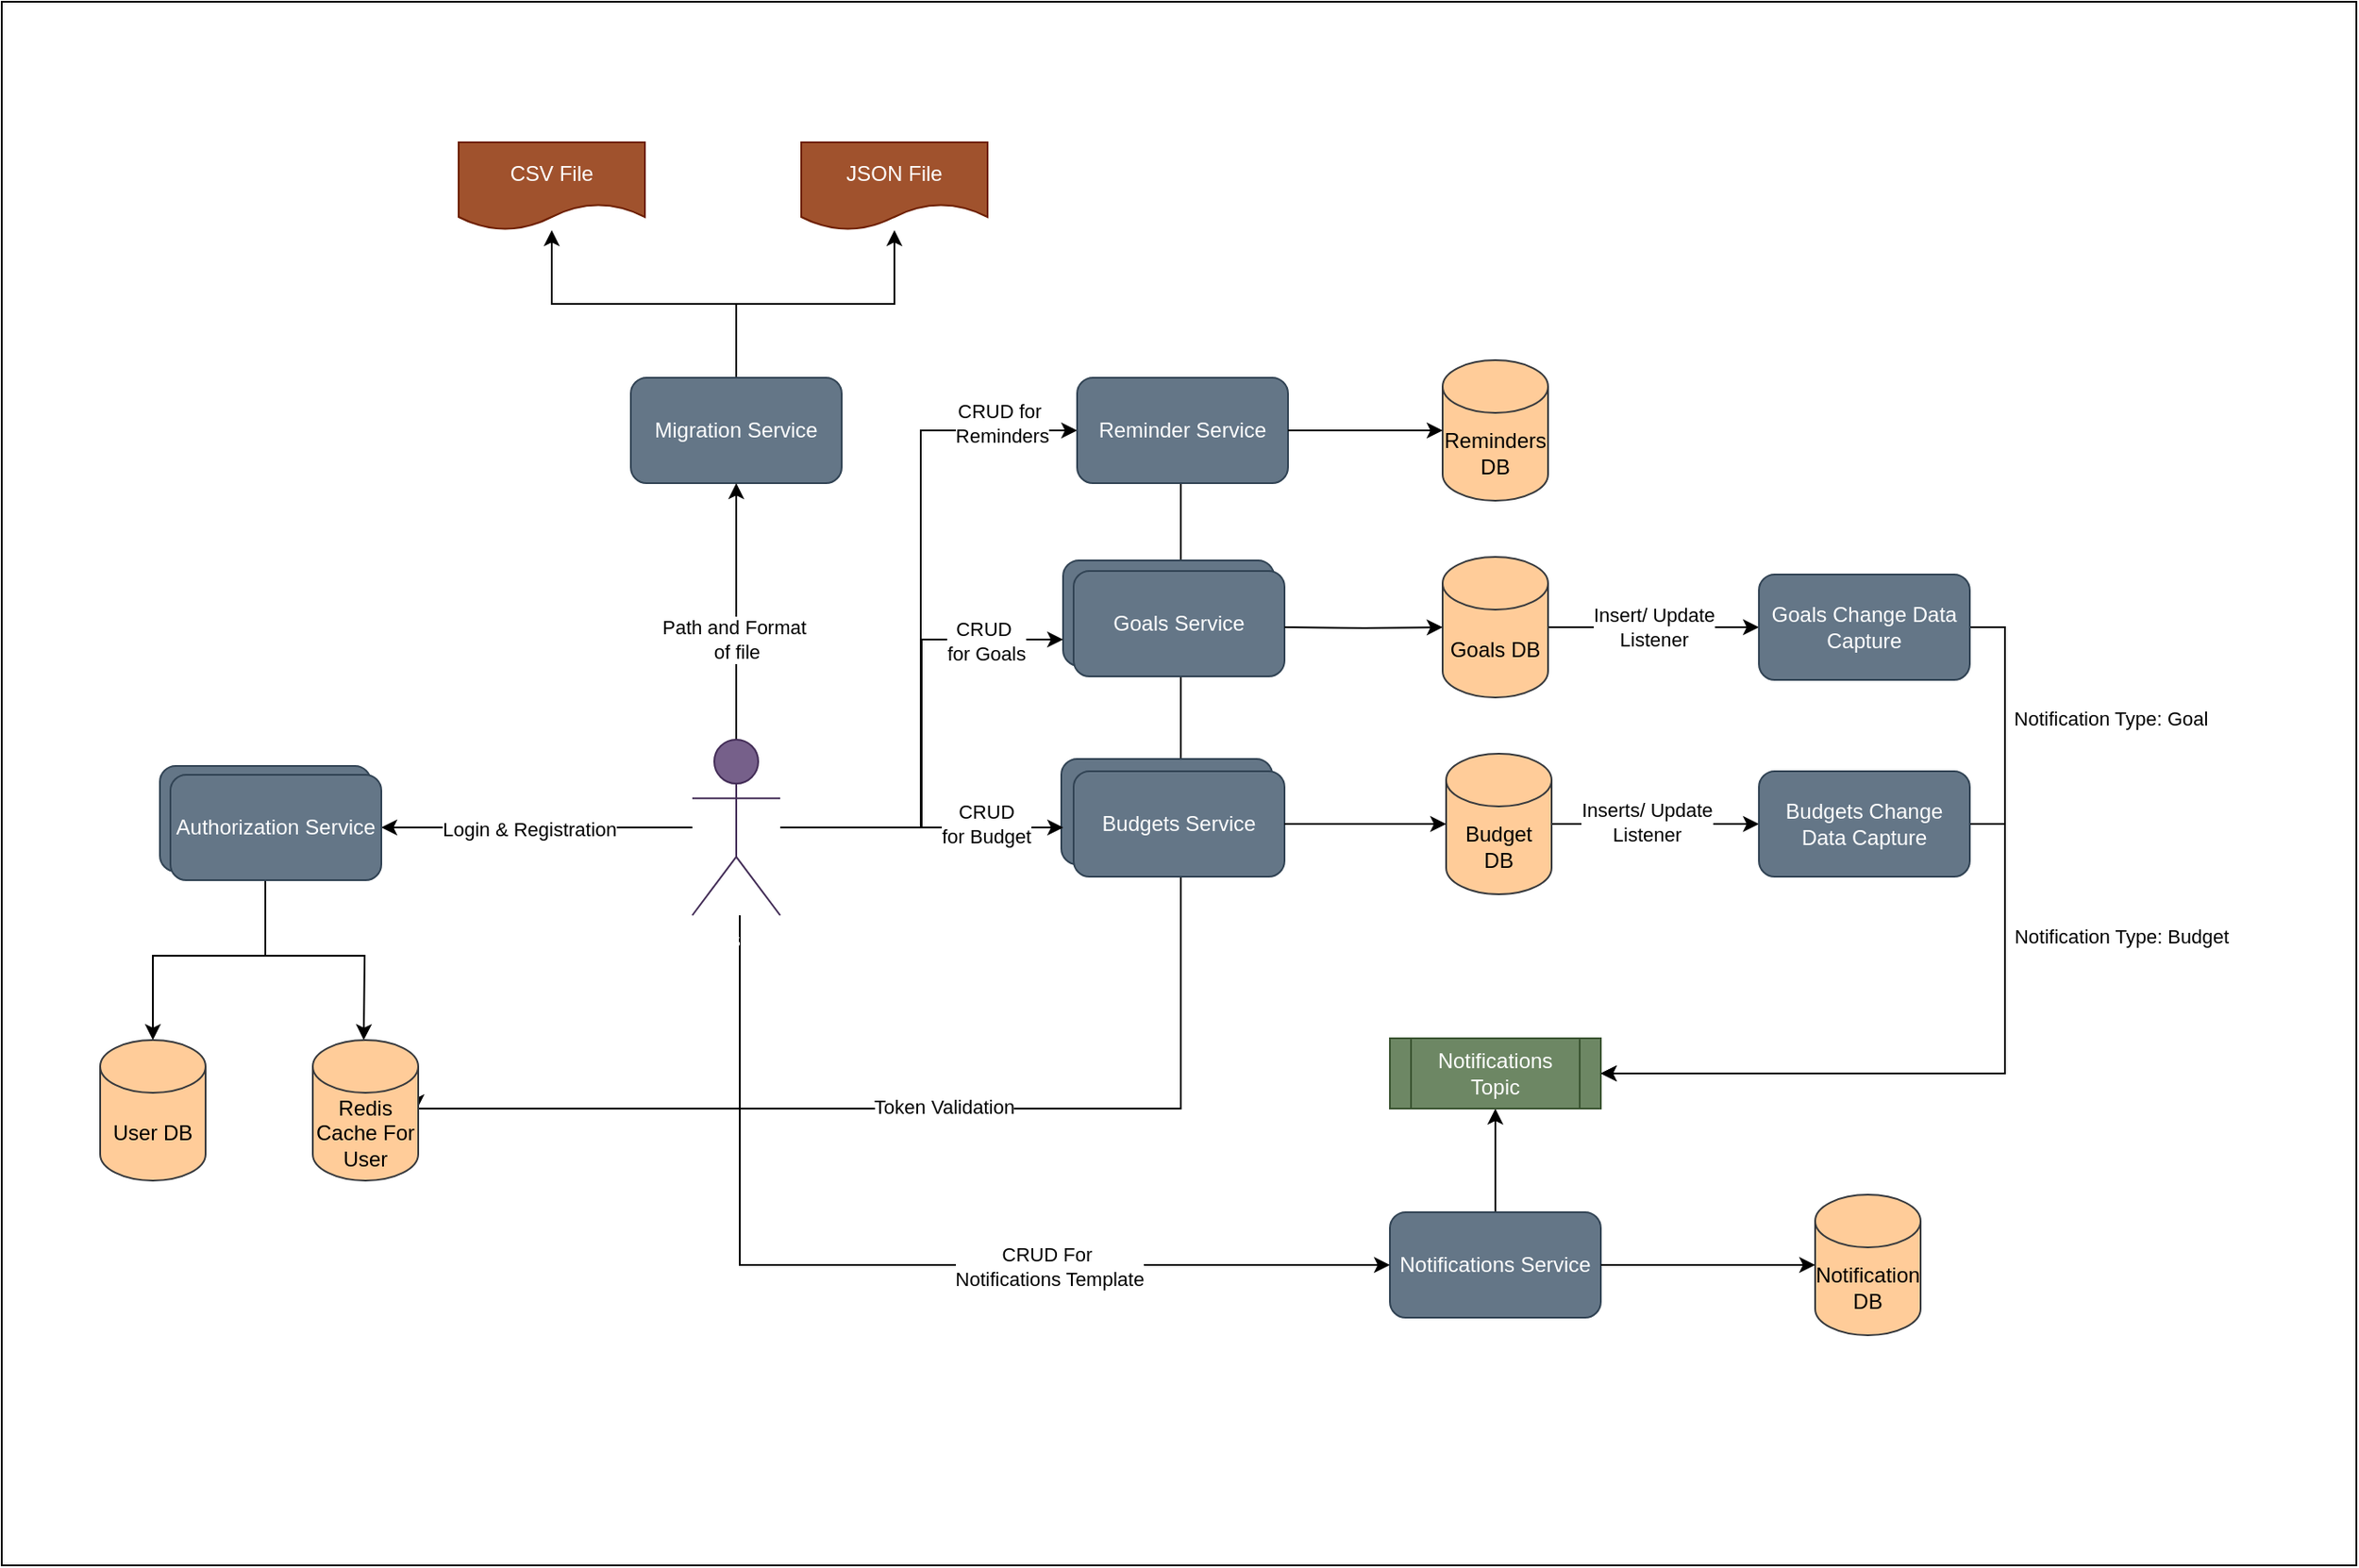 <mxfile version="25.0.0">
  <diagram name="Page-1" id="Qny4qy3x9m0DrfihRw_X">
    <mxGraphModel dx="2198" dy="2083" grid="1" gridSize="10" guides="1" tooltips="1" connect="1" arrows="1" fold="1" page="1" pageScale="1" pageWidth="827" pageHeight="1169" math="0" shadow="0">
      <root>
        <mxCell id="0" />
        <mxCell id="1" parent="0" />
        <mxCell id="hGu5UwxwJnEl7Komf9Tr-83" value="" style="rounded=0;whiteSpace=wrap;html=1;" vertex="1" parent="1">
          <mxGeometry x="-10" y="-140" width="1340" height="890" as="geometry" />
        </mxCell>
        <mxCell id="hGu5UwxwJnEl7Komf9Tr-78" style="edgeStyle=orthogonalEdgeStyle;rounded=0;orthogonalLoop=1;jettySize=auto;html=1;entryX=1;entryY=0.5;entryDx=0;entryDy=0;entryPerimeter=0;exitX=0.5;exitY=1;exitDx=0;exitDy=0;" edge="1" parent="1">
          <mxGeometry relative="1" as="geometry">
            <mxPoint x="226" y="491" as="targetPoint" />
            <mxPoint x="661" y="134" as="sourcePoint" />
            <Array as="points">
              <mxPoint x="661" y="490" />
              <mxPoint x="226" y="490" />
            </Array>
          </mxGeometry>
        </mxCell>
        <mxCell id="hGu5UwxwJnEl7Komf9Tr-80" value="Token Validation" style="edgeLabel;html=1;align=center;verticalAlign=middle;resizable=0;points=[];" vertex="1" connectable="0" parent="hGu5UwxwJnEl7Komf9Tr-78">
          <mxGeometry x="-0.017" y="3" relative="1" as="geometry">
            <mxPoint x="-102" y="-4" as="offset" />
          </mxGeometry>
        </mxCell>
        <mxCell id="hGu5UwxwJnEl7Komf9Tr-34" value="Budget Service" style="rounded=1;whiteSpace=wrap;html=1;fillColor=#647687;fontColor=#ffffff;strokeColor=#314354;" vertex="1" parent="1">
          <mxGeometry x="593" y="291" width="120" height="60" as="geometry" />
        </mxCell>
        <mxCell id="hGu5UwxwJnEl7Komf9Tr-31" value="Goals Service" style="rounded=1;whiteSpace=wrap;html=1;fillColor=#647687;fontColor=#ffffff;strokeColor=#314354;" vertex="1" parent="1">
          <mxGeometry x="594" y="178" width="120" height="60" as="geometry" />
        </mxCell>
        <mxCell id="hGu5UwxwJnEl7Komf9Tr-1" value="Goals Service" style="rounded=1;whiteSpace=wrap;html=1;fillColor=#647687;fontColor=#ffffff;strokeColor=#314354;" vertex="1" parent="1">
          <mxGeometry x="600" y="184" width="120" height="60" as="geometry" />
        </mxCell>
        <mxCell id="hGu5UwxwJnEl7Komf9Tr-12" style="edgeStyle=orthogonalEdgeStyle;rounded=0;orthogonalLoop=1;jettySize=auto;html=1;" edge="1" parent="1" source="hGu5UwxwJnEl7Komf9Tr-3" target="hGu5UwxwJnEl7Komf9Tr-9">
          <mxGeometry relative="1" as="geometry" />
        </mxCell>
        <mxCell id="hGu5UwxwJnEl7Komf9Tr-13" style="edgeStyle=orthogonalEdgeStyle;rounded=0;orthogonalLoop=1;jettySize=auto;html=1;" edge="1" parent="1" source="hGu5UwxwJnEl7Komf9Tr-3">
          <mxGeometry relative="1" as="geometry">
            <mxPoint x="196" y="451" as="targetPoint" />
          </mxGeometry>
        </mxCell>
        <mxCell id="hGu5UwxwJnEl7Komf9Tr-3" value="" style="rounded=1;whiteSpace=wrap;html=1;fillColor=#647687;fontColor=#ffffff;strokeColor=#314354;" vertex="1" parent="1">
          <mxGeometry x="80" y="295" width="120" height="60" as="geometry" />
        </mxCell>
        <mxCell id="hGu5UwxwJnEl7Komf9Tr-4" value="Budgets Service" style="rounded=1;whiteSpace=wrap;html=1;fillColor=#647687;fontColor=#ffffff;strokeColor=#314354;" vertex="1" parent="1">
          <mxGeometry x="600" y="298" width="120" height="60" as="geometry" />
        </mxCell>
        <mxCell id="hGu5UwxwJnEl7Komf9Tr-26" style="edgeStyle=orthogonalEdgeStyle;rounded=0;orthogonalLoop=1;jettySize=auto;html=1;entryX=0.5;entryY=1;entryDx=0;entryDy=0;" edge="1" parent="1" source="hGu5UwxwJnEl7Komf9Tr-5" target="hGu5UwxwJnEl7Komf9Tr-24">
          <mxGeometry relative="1" as="geometry" />
        </mxCell>
        <mxCell id="hGu5UwxwJnEl7Komf9Tr-5" value="Notifications Service" style="rounded=1;whiteSpace=wrap;html=1;fillColor=#647687;fontColor=#ffffff;strokeColor=#314354;" vertex="1" parent="1">
          <mxGeometry x="780" y="549" width="120" height="60" as="geometry" />
        </mxCell>
        <mxCell id="hGu5UwxwJnEl7Komf9Tr-63" style="edgeStyle=orthogonalEdgeStyle;rounded=0;orthogonalLoop=1;jettySize=auto;html=1;" edge="1" parent="1" source="hGu5UwxwJnEl7Komf9Tr-7" target="hGu5UwxwJnEl7Komf9Tr-57">
          <mxGeometry relative="1" as="geometry" />
        </mxCell>
        <mxCell id="hGu5UwxwJnEl7Komf9Tr-64" style="edgeStyle=orthogonalEdgeStyle;rounded=0;orthogonalLoop=1;jettySize=auto;html=1;" edge="1" parent="1" source="hGu5UwxwJnEl7Komf9Tr-7" target="hGu5UwxwJnEl7Komf9Tr-58">
          <mxGeometry relative="1" as="geometry" />
        </mxCell>
        <mxCell id="hGu5UwxwJnEl7Komf9Tr-7" value="Migration Service" style="rounded=1;whiteSpace=wrap;html=1;fillColor=#647687;fontColor=#ffffff;strokeColor=#314354;" vertex="1" parent="1">
          <mxGeometry x="348" y="74" width="120" height="60" as="geometry" />
        </mxCell>
        <mxCell id="hGu5UwxwJnEl7Komf9Tr-9" value="User DB" style="shape=cylinder3;whiteSpace=wrap;html=1;boundedLbl=1;backgroundOutline=1;size=15;fillColor=#ffcc99;strokeColor=#36393d;" vertex="1" parent="1">
          <mxGeometry x="46" y="451" width="60" height="80" as="geometry" />
        </mxCell>
        <mxCell id="hGu5UwxwJnEl7Komf9Tr-10" value="Redis Cache For User" style="shape=cylinder3;whiteSpace=wrap;html=1;boundedLbl=1;backgroundOutline=1;size=15;fillColor=#ffcc99;strokeColor=#36393d;" vertex="1" parent="1">
          <mxGeometry x="167" y="451" width="60" height="80" as="geometry" />
        </mxCell>
        <mxCell id="hGu5UwxwJnEl7Komf9Tr-33" style="edgeStyle=orthogonalEdgeStyle;rounded=0;orthogonalLoop=1;jettySize=auto;html=1;entryX=0;entryY=0.75;entryDx=0;entryDy=0;" edge="1" parent="1" source="hGu5UwxwJnEl7Komf9Tr-14" target="hGu5UwxwJnEl7Komf9Tr-31">
          <mxGeometry relative="1" as="geometry" />
        </mxCell>
        <mxCell id="hGu5UwxwJnEl7Komf9Tr-69" value="CRUD&amp;nbsp;&lt;div&gt;for Goals&lt;/div&gt;" style="edgeLabel;html=1;align=center;verticalAlign=middle;resizable=0;points=[];" vertex="1" connectable="0" parent="hGu5UwxwJnEl7Komf9Tr-33">
          <mxGeometry x="0.672" y="-1" relative="1" as="geometry">
            <mxPoint as="offset" />
          </mxGeometry>
        </mxCell>
        <mxCell id="hGu5UwxwJnEl7Komf9Tr-42" style="edgeStyle=orthogonalEdgeStyle;rounded=0;orthogonalLoop=1;jettySize=auto;html=1;entryX=1;entryY=0.5;entryDx=0;entryDy=0;" edge="1" parent="1" source="hGu5UwxwJnEl7Komf9Tr-14" target="hGu5UwxwJnEl7Komf9Tr-32">
          <mxGeometry relative="1" as="geometry" />
        </mxCell>
        <mxCell id="hGu5UwxwJnEl7Komf9Tr-67" value="Login &amp;amp; Registration" style="edgeLabel;html=1;align=center;verticalAlign=middle;resizable=0;points=[];" vertex="1" connectable="0" parent="hGu5UwxwJnEl7Komf9Tr-42">
          <mxGeometry x="0.055" y="1" relative="1" as="geometry">
            <mxPoint as="offset" />
          </mxGeometry>
        </mxCell>
        <mxCell id="hGu5UwxwJnEl7Komf9Tr-56" style="edgeStyle=orthogonalEdgeStyle;rounded=0;orthogonalLoop=1;jettySize=auto;html=1;entryX=0;entryY=0.5;entryDx=0;entryDy=0;" edge="1" parent="1" source="hGu5UwxwJnEl7Komf9Tr-14" target="hGu5UwxwJnEl7Komf9Tr-29">
          <mxGeometry relative="1" as="geometry">
            <Array as="points">
              <mxPoint x="513" y="330" />
              <mxPoint x="513" y="104" />
            </Array>
          </mxGeometry>
        </mxCell>
        <mxCell id="hGu5UwxwJnEl7Komf9Tr-70" value="CRUD for&amp;nbsp;&lt;div&gt;Reminders&lt;/div&gt;" style="edgeLabel;html=1;align=center;verticalAlign=middle;resizable=0;points=[];" vertex="1" connectable="0" parent="hGu5UwxwJnEl7Komf9Tr-56">
          <mxGeometry x="0.783" y="4" relative="1" as="geometry">
            <mxPoint as="offset" />
          </mxGeometry>
        </mxCell>
        <mxCell id="hGu5UwxwJnEl7Komf9Tr-65" style="edgeStyle=orthogonalEdgeStyle;rounded=0;orthogonalLoop=1;jettySize=auto;html=1;entryX=0.5;entryY=1;entryDx=0;entryDy=0;" edge="1" parent="1" source="hGu5UwxwJnEl7Komf9Tr-14" target="hGu5UwxwJnEl7Komf9Tr-7">
          <mxGeometry relative="1" as="geometry" />
        </mxCell>
        <mxCell id="hGu5UwxwJnEl7Komf9Tr-66" value="Path and Format&amp;nbsp;&lt;div&gt;of file&lt;/div&gt;" style="edgeLabel;html=1;align=center;verticalAlign=middle;resizable=0;points=[];" vertex="1" connectable="0" parent="hGu5UwxwJnEl7Komf9Tr-65">
          <mxGeometry x="-0.213" relative="1" as="geometry">
            <mxPoint as="offset" />
          </mxGeometry>
        </mxCell>
        <mxCell id="hGu5UwxwJnEl7Komf9Tr-75" style="edgeStyle=orthogonalEdgeStyle;rounded=0;orthogonalLoop=1;jettySize=auto;html=1;entryX=0;entryY=0.5;entryDx=0;entryDy=0;" edge="1" parent="1" source="hGu5UwxwJnEl7Komf9Tr-14" target="hGu5UwxwJnEl7Komf9Tr-5">
          <mxGeometry relative="1" as="geometry">
            <mxPoint x="410" y="760" as="sourcePoint" />
            <Array as="points">
              <mxPoint x="410" y="579" />
            </Array>
          </mxGeometry>
        </mxCell>
        <mxCell id="hGu5UwxwJnEl7Komf9Tr-76" value="CRUD For&amp;nbsp;&lt;div&gt;Notifications Template&lt;/div&gt;" style="edgeLabel;html=1;align=center;verticalAlign=middle;resizable=0;points=[];" vertex="1" connectable="0" parent="hGu5UwxwJnEl7Komf9Tr-75">
          <mxGeometry x="0.317" y="-1" relative="1" as="geometry">
            <mxPoint as="offset" />
          </mxGeometry>
        </mxCell>
        <mxCell id="hGu5UwxwJnEl7Komf9Tr-14" value="User" style="shape=umlActor;verticalLabelPosition=bottom;verticalAlign=top;html=1;outlineConnect=0;fillColor=#76608a;fontColor=#ffffff;strokeColor=#432D57;" vertex="1" parent="1">
          <mxGeometry x="383" y="280" width="50" height="100" as="geometry" />
        </mxCell>
        <mxCell id="hGu5UwxwJnEl7Komf9Tr-49" value="Insert/ Update&lt;div&gt;Listener&lt;/div&gt;" style="edgeStyle=orthogonalEdgeStyle;rounded=0;orthogonalLoop=1;jettySize=auto;html=1;" edge="1" parent="1" source="hGu5UwxwJnEl7Komf9Tr-17" target="hGu5UwxwJnEl7Komf9Tr-47">
          <mxGeometry relative="1" as="geometry">
            <mxPoint as="offset" />
          </mxGeometry>
        </mxCell>
        <mxCell id="hGu5UwxwJnEl7Komf9Tr-17" value="Goals DB" style="shape=cylinder3;whiteSpace=wrap;html=1;boundedLbl=1;backgroundOutline=1;size=15;fillColor=#ffcc99;strokeColor=#36393d;" vertex="1" parent="1">
          <mxGeometry x="810" y="176" width="60" height="80" as="geometry" />
        </mxCell>
        <mxCell id="hGu5UwxwJnEl7Komf9Tr-50" style="edgeStyle=orthogonalEdgeStyle;rounded=0;orthogonalLoop=1;jettySize=auto;html=1;entryX=0;entryY=0.5;entryDx=0;entryDy=0;" edge="1" parent="1" source="hGu5UwxwJnEl7Komf9Tr-18" target="hGu5UwxwJnEl7Komf9Tr-48">
          <mxGeometry relative="1" as="geometry" />
        </mxCell>
        <mxCell id="hGu5UwxwJnEl7Komf9Tr-77" value="Inserts/ Update&lt;div&gt;Listener&lt;/div&gt;" style="edgeLabel;html=1;align=center;verticalAlign=middle;resizable=0;points=[];" vertex="1" connectable="0" parent="hGu5UwxwJnEl7Komf9Tr-50">
          <mxGeometry x="-0.09" y="1" relative="1" as="geometry">
            <mxPoint as="offset" />
          </mxGeometry>
        </mxCell>
        <mxCell id="hGu5UwxwJnEl7Komf9Tr-18" value="Budget DB" style="shape=cylinder3;whiteSpace=wrap;html=1;boundedLbl=1;backgroundOutline=1;size=15;fillColor=#ffcc99;strokeColor=#36393d;" vertex="1" parent="1">
          <mxGeometry x="812" y="288" width="60" height="80" as="geometry" />
        </mxCell>
        <mxCell id="hGu5UwxwJnEl7Komf9Tr-19" style="edgeStyle=orthogonalEdgeStyle;rounded=0;orthogonalLoop=1;jettySize=auto;html=1;entryX=0;entryY=0.5;entryDx=0;entryDy=0;entryPerimeter=0;" edge="1" parent="1" target="hGu5UwxwJnEl7Komf9Tr-17">
          <mxGeometry relative="1" as="geometry">
            <mxPoint x="720" y="216" as="sourcePoint" />
          </mxGeometry>
        </mxCell>
        <mxCell id="hGu5UwxwJnEl7Komf9Tr-20" style="edgeStyle=orthogonalEdgeStyle;rounded=0;orthogonalLoop=1;jettySize=auto;html=1;entryX=0;entryY=0.5;entryDx=0;entryDy=0;entryPerimeter=0;" edge="1" parent="1" source="hGu5UwxwJnEl7Komf9Tr-4" target="hGu5UwxwJnEl7Komf9Tr-18">
          <mxGeometry relative="1" as="geometry" />
        </mxCell>
        <mxCell id="hGu5UwxwJnEl7Komf9Tr-24" value="Notifications&lt;div&gt;Topic&lt;/div&gt;" style="shape=process;whiteSpace=wrap;html=1;backgroundOutline=1;fillColor=#6d8764;fontColor=#ffffff;strokeColor=#3A5431;" vertex="1" parent="1">
          <mxGeometry x="780" y="450" width="120" height="40" as="geometry" />
        </mxCell>
        <mxCell id="hGu5UwxwJnEl7Komf9Tr-27" value="Notification&lt;div&gt;DB&lt;/div&gt;" style="shape=cylinder3;whiteSpace=wrap;html=1;boundedLbl=1;backgroundOutline=1;size=15;fillColor=#ffcc99;strokeColor=#36393d;" vertex="1" parent="1">
          <mxGeometry x="1022" y="539" width="60" height="80" as="geometry" />
        </mxCell>
        <mxCell id="hGu5UwxwJnEl7Komf9Tr-28" style="edgeStyle=orthogonalEdgeStyle;rounded=0;orthogonalLoop=1;jettySize=auto;html=1;entryX=0;entryY=0.5;entryDx=0;entryDy=0;entryPerimeter=0;" edge="1" parent="1" source="hGu5UwxwJnEl7Komf9Tr-5" target="hGu5UwxwJnEl7Komf9Tr-27">
          <mxGeometry relative="1" as="geometry" />
        </mxCell>
        <mxCell id="hGu5UwxwJnEl7Komf9Tr-29" value="Reminder Service" style="rounded=1;whiteSpace=wrap;html=1;fillColor=#647687;fontColor=#ffffff;strokeColor=#314354;" vertex="1" parent="1">
          <mxGeometry x="602" y="74" width="120" height="60" as="geometry" />
        </mxCell>
        <mxCell id="hGu5UwxwJnEl7Komf9Tr-32" value="Authorization Service" style="rounded=1;whiteSpace=wrap;html=1;fillColor=#647687;strokeColor=#314354;fontColor=#ffffff;" vertex="1" parent="1">
          <mxGeometry x="86" y="300" width="120" height="60" as="geometry" />
        </mxCell>
        <mxCell id="hGu5UwxwJnEl7Komf9Tr-36" style="edgeStyle=orthogonalEdgeStyle;rounded=0;orthogonalLoop=1;jettySize=auto;html=1;entryX=0.009;entryY=0.65;entryDx=0;entryDy=0;entryPerimeter=0;" edge="1" parent="1" source="hGu5UwxwJnEl7Komf9Tr-14" target="hGu5UwxwJnEl7Komf9Tr-34">
          <mxGeometry relative="1" as="geometry" />
        </mxCell>
        <mxCell id="hGu5UwxwJnEl7Komf9Tr-68" value="CRUD&lt;div&gt;for Budget&lt;/div&gt;" style="edgeLabel;html=1;align=center;verticalAlign=middle;resizable=0;points=[];" vertex="1" connectable="0" parent="hGu5UwxwJnEl7Komf9Tr-36">
          <mxGeometry x="0.454" y="2" relative="1" as="geometry">
            <mxPoint as="offset" />
          </mxGeometry>
        </mxCell>
        <mxCell id="hGu5UwxwJnEl7Komf9Tr-52" style="edgeStyle=orthogonalEdgeStyle;rounded=0;orthogonalLoop=1;jettySize=auto;html=1;entryX=1;entryY=0.5;entryDx=0;entryDy=0;exitX=1;exitY=0.5;exitDx=0;exitDy=0;" edge="1" parent="1" source="hGu5UwxwJnEl7Komf9Tr-47" target="hGu5UwxwJnEl7Komf9Tr-24">
          <mxGeometry relative="1" as="geometry" />
        </mxCell>
        <mxCell id="hGu5UwxwJnEl7Komf9Tr-54" value="Notification Type: Goal" style="edgeLabel;html=1;align=center;verticalAlign=middle;resizable=0;points=[];" vertex="1" connectable="0" parent="hGu5UwxwJnEl7Komf9Tr-52">
          <mxGeometry x="-0.717" y="1" relative="1" as="geometry">
            <mxPoint x="59" as="offset" />
          </mxGeometry>
        </mxCell>
        <mxCell id="hGu5UwxwJnEl7Komf9Tr-47" value="Goals Change Data Capture" style="rounded=1;whiteSpace=wrap;html=1;fillColor=#647687;fontColor=#ffffff;strokeColor=#314354;" vertex="1" parent="1">
          <mxGeometry x="990" y="186" width="120" height="60" as="geometry" />
        </mxCell>
        <mxCell id="hGu5UwxwJnEl7Komf9Tr-73" style="edgeStyle=orthogonalEdgeStyle;rounded=0;orthogonalLoop=1;jettySize=auto;html=1;entryX=1;entryY=0.5;entryDx=0;entryDy=0;exitX=1;exitY=0.5;exitDx=0;exitDy=0;" edge="1" parent="1" source="hGu5UwxwJnEl7Komf9Tr-48" target="hGu5UwxwJnEl7Komf9Tr-24">
          <mxGeometry relative="1" as="geometry" />
        </mxCell>
        <mxCell id="hGu5UwxwJnEl7Komf9Tr-74" value="Notification Type: Budget" style="edgeLabel;html=1;align=center;verticalAlign=middle;resizable=0;points=[];" vertex="1" connectable="0" parent="hGu5UwxwJnEl7Komf9Tr-73">
          <mxGeometry x="-0.574" y="-1" relative="1" as="geometry">
            <mxPoint x="67" as="offset" />
          </mxGeometry>
        </mxCell>
        <mxCell id="hGu5UwxwJnEl7Komf9Tr-48" value="Budgets Change Data Capture" style="rounded=1;whiteSpace=wrap;html=1;fillColor=#647687;fontColor=#ffffff;strokeColor=#314354;" vertex="1" parent="1">
          <mxGeometry x="990" y="298" width="120" height="60" as="geometry" />
        </mxCell>
        <mxCell id="hGu5UwxwJnEl7Komf9Tr-57" value="CSV File" style="shape=document;whiteSpace=wrap;html=1;boundedLbl=1;fillColor=#a0522d;fontColor=#ffffff;strokeColor=#6D1F00;" vertex="1" parent="1">
          <mxGeometry x="250" y="-60" width="106" height="50" as="geometry" />
        </mxCell>
        <mxCell id="hGu5UwxwJnEl7Komf9Tr-58" value="JSON File" style="shape=document;whiteSpace=wrap;html=1;boundedLbl=1;fillColor=#a0522d;fontColor=#ffffff;strokeColor=#6D1F00;" vertex="1" parent="1">
          <mxGeometry x="445" y="-60" width="106" height="50" as="geometry" />
        </mxCell>
        <mxCell id="hGu5UwxwJnEl7Komf9Tr-71" value="Reminders&lt;div&gt;DB&lt;/div&gt;" style="shape=cylinder3;whiteSpace=wrap;html=1;boundedLbl=1;backgroundOutline=1;size=15;fillColor=#ffcc99;strokeColor=#36393d;" vertex="1" parent="1">
          <mxGeometry x="810" y="64" width="60" height="80" as="geometry" />
        </mxCell>
        <mxCell id="hGu5UwxwJnEl7Komf9Tr-72" style="edgeStyle=orthogonalEdgeStyle;rounded=0;orthogonalLoop=1;jettySize=auto;html=1;entryX=0;entryY=0.5;entryDx=0;entryDy=0;entryPerimeter=0;" edge="1" parent="1" source="hGu5UwxwJnEl7Komf9Tr-29" target="hGu5UwxwJnEl7Komf9Tr-71">
          <mxGeometry relative="1" as="geometry" />
        </mxCell>
      </root>
    </mxGraphModel>
  </diagram>
</mxfile>

